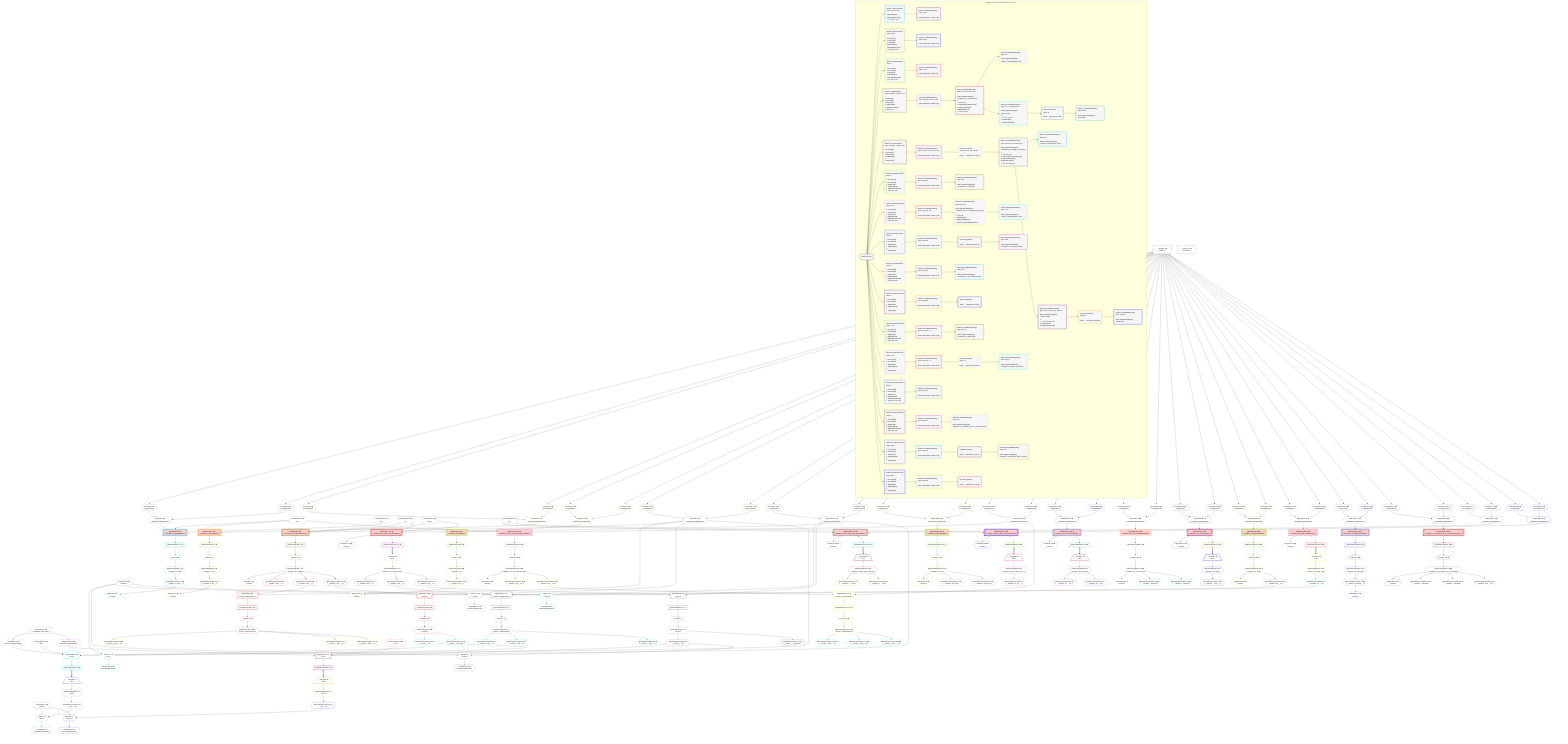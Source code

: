 %%{init: {'themeVariables': { 'fontSize': '12px'}}}%%
graph TD
    classDef path fill:#eee,stroke:#000,color:#000
    classDef plan fill:#fff,stroke-width:1px,color:#000
    classDef itemplan fill:#fff,stroke-width:2px,color:#000
    classDef unbatchedplan fill:#dff,stroke-width:1px,color:#000
    classDef sideeffectplan fill:#fcc,stroke-width:2px,color:#000
    classDef bucket fill:#f6f6f6,color:#000,stroke-width:2px,text-align:left


    %% plan dependencies
    Object13{{"Object[13∈0] ➊<br />ᐸ{pgSettings,withPgClient}ᐳ"}}:::plan
    Access11{{"Access[11∈0] ➊<br />ᐸ2.pgSettingsᐳ"}}:::plan
    Access12{{"Access[12∈0] ➊<br />ᐸ2.withPgClientᐳ"}}:::plan
    Access11 & Access12 --> Object13
    __Value2["__Value[2∈0] ➊<br />ᐸcontextᐳ"]:::plan
    __Value2 --> Access11
    __Value2 --> Access12
    __Value4["__Value[4∈0] ➊<br />ᐸrootValueᐳ"]:::plan
    Constant72{{"Constant[72∈0] ➊<br />ᐸ'people'ᐳ"}}:::plan
    Constant90{{"Constant[90∈0] ➊<br />ᐸ'posts'ᐳ"}}:::plan
    Constant291{{"Constant[291∈0] ➊<br />ᐸ10ᐳ"}}:::plan
    Constant292{{"Constant[292∈0] ➊<br />ᐸ5ᐳ"}}:::plan
    Constant293{{"Constant[293∈0] ➊<br />ᐸ1ᐳ"}}:::plan
    Constant294{{"Constant[294∈0] ➊<br />ᐸ'test'ᐳ"}}:::plan
    Constant298{{"Constant[298∈0] ➊<br />ᐸ20ᐳ"}}:::plan
    Constant299{{"Constant[299∈0] ➊<br />ᐸ[ 'PRIMARY_KEY_ASC' ]ᐳ"}}:::plan
    PgSelect10[["PgSelect[10∈1] ➊<br />ᐸmutation_in_inout(mutation)ᐳ"]]:::sideeffectplan
    Object13 & Constant291 & Constant292 --> PgSelect10
    First14{{"First[14∈1] ➊"}}:::plan
    PgSelectRows15[["PgSelectRows[15∈1] ➊"]]:::plan
    PgSelectRows15 --> First14
    PgSelect10 --> PgSelectRows15
    PgSelectSingle16{{"PgSelectSingle[16∈1] ➊<br />ᐸmutation_in_inoutᐳ"}}:::plan
    First14 --> PgSelectSingle16
    PgClassExpression17{{"PgClassExpression[17∈1] ➊<br />ᐸ__mutation_in_inout__.vᐳ"}}:::plan
    PgSelectSingle16 --> PgClassExpression17
    Object18{{"Object[18∈1] ➊<br />ᐸ{result}ᐳ"}}:::plan
    PgClassExpression17 --> Object18
    PgSelect22[["PgSelect[22∈3] ➊<br />ᐸmutation_in_out(mutation)ᐳ"]]:::sideeffectplan
    Object25{{"Object[25∈3] ➊<br />ᐸ{pgSettings,withPgClient}ᐳ"}}:::plan
    Object25 & Constant291 --> PgSelect22
    Access23{{"Access[23∈3] ➊<br />ᐸ2.pgSettingsᐳ"}}:::plan
    Access24{{"Access[24∈3] ➊<br />ᐸ2.withPgClientᐳ"}}:::plan
    Access23 & Access24 --> Object25
    __Value2 --> Access23
    __Value2 --> Access24
    First26{{"First[26∈3] ➊"}}:::plan
    PgSelectRows27[["PgSelectRows[27∈3] ➊"]]:::plan
    PgSelectRows27 --> First26
    PgSelect22 --> PgSelectRows27
    PgSelectSingle28{{"PgSelectSingle[28∈3] ➊<br />ᐸmutation_in_outᐳ"}}:::plan
    First26 --> PgSelectSingle28
    PgClassExpression29{{"PgClassExpression[29∈3] ➊<br />ᐸ__mutation_in_out__.vᐳ"}}:::plan
    PgSelectSingle28 --> PgClassExpression29
    Object30{{"Object[30∈3] ➊<br />ᐸ{result}ᐳ"}}:::plan
    PgClassExpression29 --> Object30
    Object36{{"Object[36∈5] ➊<br />ᐸ{pgSettings,withPgClient}ᐳ"}}:::plan
    Access34{{"Access[34∈5] ➊<br />ᐸ2.pgSettingsᐳ"}}:::plan
    Access35{{"Access[35∈5] ➊<br />ᐸ2.withPgClientᐳ"}}:::plan
    Access34 & Access35 --> Object36
    PgSelect33[["PgSelect[33∈5] ➊<br />ᐸmutation_out(mutation)ᐳ"]]:::sideeffectplan
    Object36 --> PgSelect33
    __Value2 --> Access34
    __Value2 --> Access35
    First37{{"First[37∈5] ➊"}}:::plan
    PgSelectRows38[["PgSelectRows[38∈5] ➊"]]:::plan
    PgSelectRows38 --> First37
    PgSelect33 --> PgSelectRows38
    PgSelectSingle39{{"PgSelectSingle[39∈5] ➊<br />ᐸmutation_outᐳ"}}:::plan
    First37 --> PgSelectSingle39
    PgClassExpression40{{"PgClassExpression[40∈5] ➊<br />ᐸ__mutation_out__.vᐳ"}}:::plan
    PgSelectSingle39 --> PgClassExpression40
    Object41{{"Object[41∈5] ➊<br />ᐸ{result}ᐳ"}}:::plan
    PgClassExpression40 --> Object41
    PgSelect46[["PgSelect[46∈7] ➊<br />ᐸmutation_out_complex(mutation)ᐳ"]]:::sideeffectplan
    Object49{{"Object[49∈7] ➊<br />ᐸ{pgSettings,withPgClient}ᐳ"}}:::plan
    Object49 & Constant293 & Constant294 --> PgSelect46
    Access47{{"Access[47∈7] ➊<br />ᐸ2.pgSettingsᐳ"}}:::plan
    Access48{{"Access[48∈7] ➊<br />ᐸ2.withPgClientᐳ"}}:::plan
    Access47 & Access48 --> Object49
    __Value2 --> Access47
    __Value2 --> Access48
    First50{{"First[50∈7] ➊"}}:::plan
    PgSelectRows51[["PgSelectRows[51∈7] ➊"]]:::plan
    PgSelectRows51 --> First50
    PgSelect46 --> PgSelectRows51
    PgSelectSingle52{{"PgSelectSingle[52∈7] ➊<br />ᐸmutation_out_complexᐳ"}}:::plan
    First50 --> PgSelectSingle52
    Object53{{"Object[53∈7] ➊<br />ᐸ{result}ᐳ"}}:::plan
    PgSelectSingle52 --> Object53
    Lambda85{{"Lambda[85∈8] ➊<br />ᐸextractList_pgSelectApplyᐳ"}}:::plan
    Constant299 --> Lambda85
    Connection84{{"Connection[84∈8] ➊<br />ᐸ80ᐳ"}}:::plan
    PgSelect56[["PgSelect[56∈9] ➊<br />ᐸfrmcdc_compoundTypeᐳ"]]:::plan
    PgClassExpression55{{"PgClassExpression[55∈9] ➊<br />ᐸ__mutation...plex__.”y”ᐳ"}}:::plan
    Object49 & PgClassExpression55 --> PgSelect56
    PgSelect67[["PgSelect[67∈9] ➊<br />ᐸpersonᐳ"]]:::plan
    PgClassExpression66{{"PgClassExpression[66∈9] ➊<br />ᐸ__mutation...plex__.”z”ᐳ"}}:::plan
    Object49 & PgClassExpression66 --> PgSelect67
    PgClassExpression54{{"PgClassExpression[54∈9] ➊<br />ᐸ__mutation...plex__.”x”ᐳ"}}:::plan
    PgSelectSingle52 --> PgClassExpression54
    PgSelectSingle52 --> PgClassExpression55
    First60{{"First[60∈9] ➊"}}:::plan
    PgSelectRows61[["PgSelectRows[61∈9] ➊"]]:::plan
    PgSelectRows61 --> First60
    PgSelect56 --> PgSelectRows61
    PgSelectSingle62{{"PgSelectSingle[62∈9] ➊<br />ᐸfrmcdc_compoundTypeᐳ"}}:::plan
    First60 --> PgSelectSingle62
    PgSelectSingle52 --> PgClassExpression66
    First69{{"First[69∈9] ➊"}}:::plan
    PgSelectRows70[["PgSelectRows[70∈9] ➊"]]:::plan
    PgSelectRows70 --> First69
    PgSelect67 --> PgSelectRows70
    PgSelectSingle71{{"PgSelectSingle[71∈9] ➊<br />ᐸpersonᐳ"}}:::plan
    First69 --> PgSelectSingle71
    PgClassExpression63{{"PgClassExpression[63∈10] ➊<br />ᐸ__frmcdc_c...type__.”a”ᐳ"}}:::plan
    PgSelectSingle62 --> PgClassExpression63
    PgClassExpression64{{"PgClassExpression[64∈10] ➊<br />ᐸ__frmcdc_c...type__.”b”ᐳ"}}:::plan
    PgSelectSingle62 --> PgClassExpression64
    PgClassExpression65{{"PgClassExpression[65∈10] ➊<br />ᐸ__frmcdc_c...type__.”c”ᐳ"}}:::plan
    PgSelectSingle62 --> PgClassExpression65
    PgSelect86[["PgSelect[86∈11] ➊<br />ᐸpostᐳ"]]:::plan
    PgClassExpression73{{"PgClassExpression[73∈11] ➊<br />ᐸ__person__.”id”ᐳ"}}:::plan
    Object49 & PgClassExpression73 & Lambda85 & Connection84 --> PgSelect86
    List74{{"List[74∈11] ➊<br />ᐸ72,73ᐳ"}}:::plan
    Constant72 & PgClassExpression73 --> List74
    PgSelectSingle71 --> PgClassExpression73
    Lambda75{{"Lambda[75∈11] ➊<br />ᐸbase64JSONEncodeᐳ"}}:::plan
    List74 --> Lambda75
    PgClassExpression76{{"PgClassExpression[76∈11] ➊<br />ᐸ__person__...full_name”ᐳ"}}:::plan
    PgSelectSingle71 --> PgClassExpression76
    PgSelectRows87[["PgSelectRows[87∈11] ➊"]]:::plan
    PgSelect86 --> PgSelectRows87
    __Item88[/"__Item[88∈12]<br />ᐸ87ᐳ"\]:::itemplan
    PgSelectRows87 ==> __Item88
    PgSelectSingle89{{"PgSelectSingle[89∈12]<br />ᐸpostᐳ"}}:::plan
    __Item88 --> PgSelectSingle89
    List92{{"List[92∈13]<br />ᐸ90,91ᐳ"}}:::plan
    PgClassExpression91{{"PgClassExpression[91∈13]<br />ᐸ__post__.”id”ᐳ"}}:::plan
    Constant90 & PgClassExpression91 --> List92
    PgSelectSingle89 --> PgClassExpression91
    Lambda93{{"Lambda[93∈13]<br />ᐸbase64JSONEncodeᐳ"}}:::plan
    List92 --> Lambda93
    PgSelect97[["PgSelect[97∈14] ➊<br />ᐸmutation_out_complex_setof(mutation)ᐳ"]]:::sideeffectplan
    Object100{{"Object[100∈14] ➊<br />ᐸ{pgSettings,withPgClient}ᐳ"}}:::plan
    Object100 & Constant293 & Constant294 --> PgSelect97
    Access98{{"Access[98∈14] ➊<br />ᐸ2.pgSettingsᐳ"}}:::plan
    Access99{{"Access[99∈14] ➊<br />ᐸ2.withPgClientᐳ"}}:::plan
    Access98 & Access99 --> Object100
    __Value2 --> Access98
    __Value2 --> Access99
    Object101{{"Object[101∈14] ➊<br />ᐸ{result}ᐳ"}}:::plan
    PgSelect97 --> Object101
    PgSelectRows102[["PgSelectRows[102∈15] ➊"]]:::plan
    PgSelect97 --> PgSelectRows102
    Lambda136{{"Lambda[136∈15] ➊<br />ᐸextractList_pgSelectApplyᐳ"}}:::plan
    Constant299 --> Lambda136
    Connection135{{"Connection[135∈15] ➊<br />ᐸ131ᐳ"}}:::plan
    __Item103[/"__Item[103∈16]<br />ᐸ102ᐳ"\]:::itemplan
    PgSelectRows102 ==> __Item103
    PgSelectSingle104{{"PgSelectSingle[104∈16]<br />ᐸmutation_out_complex_setofᐳ"}}:::plan
    __Item103 --> PgSelectSingle104
    PgSelect107[["PgSelect[107∈17]<br />ᐸfrmcdc_compoundTypeᐳ"]]:::plan
    PgClassExpression106{{"PgClassExpression[106∈17]<br />ᐸ__mutation...etof__.”y”ᐳ"}}:::plan
    Object100 & PgClassExpression106 --> PgSelect107
    PgSelect118[["PgSelect[118∈17]<br />ᐸpersonᐳ"]]:::plan
    PgClassExpression117{{"PgClassExpression[117∈17]<br />ᐸ__mutation...etof__.”z”ᐳ"}}:::plan
    Object100 & PgClassExpression117 --> PgSelect118
    PgClassExpression105{{"PgClassExpression[105∈17]<br />ᐸ__mutation...etof__.”x”ᐳ"}}:::plan
    PgSelectSingle104 --> PgClassExpression105
    PgSelectSingle104 --> PgClassExpression106
    First111{{"First[111∈17]"}}:::plan
    PgSelectRows112[["PgSelectRows[112∈17]"]]:::plan
    PgSelectRows112 --> First111
    PgSelect107 --> PgSelectRows112
    PgSelectSingle113{{"PgSelectSingle[113∈17]<br />ᐸfrmcdc_compoundTypeᐳ"}}:::plan
    First111 --> PgSelectSingle113
    PgSelectSingle104 --> PgClassExpression117
    First120{{"First[120∈17]"}}:::plan
    PgSelectRows121[["PgSelectRows[121∈17]"]]:::plan
    PgSelectRows121 --> First120
    PgSelect118 --> PgSelectRows121
    PgSelectSingle122{{"PgSelectSingle[122∈17]<br />ᐸpersonᐳ"}}:::plan
    First120 --> PgSelectSingle122
    PgClassExpression114{{"PgClassExpression[114∈18]<br />ᐸ__frmcdc_c...type__.”a”ᐳ"}}:::plan
    PgSelectSingle113 --> PgClassExpression114
    PgClassExpression115{{"PgClassExpression[115∈18]<br />ᐸ__frmcdc_c...type__.”b”ᐳ"}}:::plan
    PgSelectSingle113 --> PgClassExpression115
    PgClassExpression116{{"PgClassExpression[116∈18]<br />ᐸ__frmcdc_c...type__.”c”ᐳ"}}:::plan
    PgSelectSingle113 --> PgClassExpression116
    PgSelect137[["PgSelect[137∈19]<br />ᐸpostᐳ"]]:::plan
    PgClassExpression124{{"PgClassExpression[124∈19]<br />ᐸ__person__.”id”ᐳ"}}:::plan
    Object100 & PgClassExpression124 & Lambda136 & Connection135 --> PgSelect137
    List125{{"List[125∈19]<br />ᐸ72,124ᐳ"}}:::plan
    Constant72 & PgClassExpression124 --> List125
    PgSelectSingle122 --> PgClassExpression124
    Lambda126{{"Lambda[126∈19]<br />ᐸbase64JSONEncodeᐳ"}}:::plan
    List125 --> Lambda126
    PgClassExpression127{{"PgClassExpression[127∈19]<br />ᐸ__person__...full_name”ᐳ"}}:::plan
    PgSelectSingle122 --> PgClassExpression127
    PgSelectRows138[["PgSelectRows[138∈19]"]]:::plan
    PgSelect137 --> PgSelectRows138
    __Item139[/"__Item[139∈20]<br />ᐸ138ᐳ"\]:::itemplan
    PgSelectRows138 ==> __Item139
    PgSelectSingle140{{"PgSelectSingle[140∈20]<br />ᐸpostᐳ"}}:::plan
    __Item139 --> PgSelectSingle140
    List143{{"List[143∈21]<br />ᐸ90,142ᐳ"}}:::plan
    PgClassExpression142{{"PgClassExpression[142∈21]<br />ᐸ__post__.”id”ᐳ"}}:::plan
    Constant90 & PgClassExpression142 --> List143
    PgSelectSingle140 --> PgClassExpression142
    Lambda144{{"Lambda[144∈21]<br />ᐸbase64JSONEncodeᐳ"}}:::plan
    List143 --> Lambda144
    Object149{{"Object[149∈22] ➊<br />ᐸ{pgSettings,withPgClient}ᐳ"}}:::plan
    Access147{{"Access[147∈22] ➊<br />ᐸ2.pgSettingsᐳ"}}:::plan
    Access148{{"Access[148∈22] ➊<br />ᐸ2.withPgClientᐳ"}}:::plan
    Access147 & Access148 --> Object149
    PgSelect146[["PgSelect[146∈22] ➊<br />ᐸmutation_out_out(mutation)ᐳ"]]:::sideeffectplan
    Object149 --> PgSelect146
    __Value2 --> Access147
    __Value2 --> Access148
    First150{{"First[150∈22] ➊"}}:::plan
    PgSelectRows151[["PgSelectRows[151∈22] ➊"]]:::plan
    PgSelectRows151 --> First150
    PgSelect146 --> PgSelectRows151
    PgSelectSingle152{{"PgSelectSingle[152∈22] ➊<br />ᐸmutation_out_outᐳ"}}:::plan
    First150 --> PgSelectSingle152
    Object153{{"Object[153∈22] ➊<br />ᐸ{result}ᐳ"}}:::plan
    PgSelectSingle152 --> Object153
    PgClassExpression154{{"PgClassExpression[154∈24] ➊<br />ᐸ__mutation...first_out”ᐳ"}}:::plan
    PgSelectSingle152 --> PgClassExpression154
    PgClassExpression155{{"PgClassExpression[155∈24] ➊<br />ᐸ__mutation...econd_out”ᐳ"}}:::plan
    PgSelectSingle152 --> PgClassExpression155
    PgSelect159[["PgSelect[159∈25] ➊<br />ᐸmutation_out_out_compound_type(mutation)ᐳ"]]:::sideeffectplan
    Object162{{"Object[162∈25] ➊<br />ᐸ{pgSettings,withPgClient}ᐳ"}}:::plan
    Object162 & Constant291 --> PgSelect159
    Access160{{"Access[160∈25] ➊<br />ᐸ2.pgSettingsᐳ"}}:::plan
    Access161{{"Access[161∈25] ➊<br />ᐸ2.withPgClientᐳ"}}:::plan
    Access160 & Access161 --> Object162
    __Value2 --> Access160
    __Value2 --> Access161
    First163{{"First[163∈25] ➊"}}:::plan
    PgSelectRows164[["PgSelectRows[164∈25] ➊"]]:::plan
    PgSelectRows164 --> First163
    PgSelect159 --> PgSelectRows164
    PgSelectSingle165{{"PgSelectSingle[165∈25] ➊<br />ᐸmutation_out_out_compound_typeᐳ"}}:::plan
    First163 --> PgSelectSingle165
    Object166{{"Object[166∈25] ➊<br />ᐸ{result}ᐳ"}}:::plan
    PgSelectSingle165 --> Object166
    PgSelect169[["PgSelect[169∈27] ➊<br />ᐸfrmcdc_compoundTypeᐳ"]]:::plan
    PgClassExpression168{{"PgClassExpression[168∈27] ➊<br />ᐸ__mutation...ype__.”o2”ᐳ"}}:::plan
    Object162 & PgClassExpression168 --> PgSelect169
    PgClassExpression167{{"PgClassExpression[167∈27] ➊<br />ᐸ__mutation...ype__.”o1”ᐳ"}}:::plan
    PgSelectSingle165 --> PgClassExpression167
    PgSelectSingle165 --> PgClassExpression168
    First173{{"First[173∈27] ➊"}}:::plan
    PgSelectRows174[["PgSelectRows[174∈27] ➊"]]:::plan
    PgSelectRows174 --> First173
    PgSelect169 --> PgSelectRows174
    PgSelectSingle175{{"PgSelectSingle[175∈27] ➊<br />ᐸfrmcdc_compoundTypeᐳ"}}:::plan
    First173 --> PgSelectSingle175
    PgClassExpression176{{"PgClassExpression[176∈28] ➊<br />ᐸ__frmcdc_c...type__.”a”ᐳ"}}:::plan
    PgSelectSingle175 --> PgClassExpression176
    PgClassExpression177{{"PgClassExpression[177∈28] ➊<br />ᐸ__frmcdc_c...type__.”b”ᐳ"}}:::plan
    PgSelectSingle175 --> PgClassExpression177
    PgClassExpression178{{"PgClassExpression[178∈28] ➊<br />ᐸ__frmcdc_c...type__.”c”ᐳ"}}:::plan
    PgSelectSingle175 --> PgClassExpression178
    Object184{{"Object[184∈29] ➊<br />ᐸ{pgSettings,withPgClient}ᐳ"}}:::plan
    Access182{{"Access[182∈29] ➊<br />ᐸ2.pgSettingsᐳ"}}:::plan
    Access183{{"Access[183∈29] ➊<br />ᐸ2.withPgClientᐳ"}}:::plan
    Access182 & Access183 --> Object184
    PgSelect181[["PgSelect[181∈29] ➊<br />ᐸmutation_out_out_setof(mutation)ᐳ"]]:::sideeffectplan
    Object184 --> PgSelect181
    __Value2 --> Access182
    __Value2 --> Access183
    Object185{{"Object[185∈29] ➊<br />ᐸ{result}ᐳ"}}:::plan
    PgSelect181 --> Object185
    PgSelectRows186[["PgSelectRows[186∈30] ➊"]]:::plan
    PgSelect181 --> PgSelectRows186
    __Item187[/"__Item[187∈31]<br />ᐸ186ᐳ"\]:::itemplan
    PgSelectRows186 ==> __Item187
    PgSelectSingle188{{"PgSelectSingle[188∈31]<br />ᐸmutation_out_out_setofᐳ"}}:::plan
    __Item187 --> PgSelectSingle188
    PgClassExpression189{{"PgClassExpression[189∈32]<br />ᐸ__mutation...tof__.”o1”ᐳ"}}:::plan
    PgSelectSingle188 --> PgClassExpression189
    PgClassExpression190{{"PgClassExpression[190∈32]<br />ᐸ__mutation...tof__.”o2”ᐳ"}}:::plan
    PgSelectSingle188 --> PgClassExpression190
    Object196{{"Object[196∈33] ➊<br />ᐸ{pgSettings,withPgClient}ᐳ"}}:::plan
    Access194{{"Access[194∈33] ➊<br />ᐸ2.pgSettingsᐳ"}}:::plan
    Access195{{"Access[195∈33] ➊<br />ᐸ2.withPgClientᐳ"}}:::plan
    Access194 & Access195 --> Object196
    PgSelect193[["PgSelect[193∈33] ➊<br />ᐸmutation_out_out_unnamed(mutation)ᐳ"]]:::sideeffectplan
    Object196 --> PgSelect193
    __Value2 --> Access194
    __Value2 --> Access195
    First197{{"First[197∈33] ➊"}}:::plan
    PgSelectRows198[["PgSelectRows[198∈33] ➊"]]:::plan
    PgSelectRows198 --> First197
    PgSelect193 --> PgSelectRows198
    PgSelectSingle199{{"PgSelectSingle[199∈33] ➊<br />ᐸmutation_out_out_unnamedᐳ"}}:::plan
    First197 --> PgSelectSingle199
    Object200{{"Object[200∈33] ➊<br />ᐸ{result}ᐳ"}}:::plan
    PgSelectSingle199 --> Object200
    PgClassExpression201{{"PgClassExpression[201∈35] ➊<br />ᐸ__mutation....”column1”ᐳ"}}:::plan
    PgSelectSingle199 --> PgClassExpression201
    PgClassExpression202{{"PgClassExpression[202∈35] ➊<br />ᐸ__mutation....”column2”ᐳ"}}:::plan
    PgSelectSingle199 --> PgClassExpression202
    Object208{{"Object[208∈36] ➊<br />ᐸ{pgSettings,withPgClient}ᐳ"}}:::plan
    Access206{{"Access[206∈36] ➊<br />ᐸ2.pgSettingsᐳ"}}:::plan
    Access207{{"Access[207∈36] ➊<br />ᐸ2.withPgClientᐳ"}}:::plan
    Access206 & Access207 --> Object208
    PgSelect205[["PgSelect[205∈36] ➊<br />ᐸmutation_out_setof(mutation)ᐳ"]]:::sideeffectplan
    Object208 --> PgSelect205
    __Value2 --> Access206
    __Value2 --> Access207
    Object209{{"Object[209∈36] ➊<br />ᐸ{result}ᐳ"}}:::plan
    PgSelect205 --> Object209
    PgSelectRows210[["PgSelectRows[210∈37] ➊"]]:::plan
    PgSelect205 --> PgSelectRows210
    __Item211[/"__Item[211∈38]<br />ᐸ210ᐳ"\]:::itemplan
    PgSelectRows210 ==> __Item211
    PgSelectSingle212{{"PgSelectSingle[212∈38]<br />ᐸmutation_out_setofᐳ"}}:::plan
    __Item211 --> PgSelectSingle212
    PgClassExpression213{{"PgClassExpression[213∈38]<br />ᐸ__mutation..._setof__.vᐳ"}}:::plan
    PgSelectSingle212 --> PgClassExpression213
    Object219{{"Object[219∈39] ➊<br />ᐸ{pgSettings,withPgClient}ᐳ"}}:::plan
    Access217{{"Access[217∈39] ➊<br />ᐸ2.pgSettingsᐳ"}}:::plan
    Access218{{"Access[218∈39] ➊<br />ᐸ2.withPgClientᐳ"}}:::plan
    Access217 & Access218 --> Object219
    PgSelect216[["PgSelect[216∈39] ➊<br />ᐸmutation_out_table(mutation)ᐳ"]]:::sideeffectplan
    Object219 --> PgSelect216
    __Value2 --> Access217
    __Value2 --> Access218
    First220{{"First[220∈39] ➊"}}:::plan
    PgSelectRows221[["PgSelectRows[221∈39] ➊"]]:::plan
    PgSelectRows221 --> First220
    PgSelect216 --> PgSelectRows221
    PgSelectSingle222{{"PgSelectSingle[222∈39] ➊<br />ᐸmutation_out_tableᐳ"}}:::plan
    First220 --> PgSelectSingle222
    Object223{{"Object[223∈39] ➊<br />ᐸ{result}ᐳ"}}:::plan
    PgSelectSingle222 --> Object223
    List226{{"List[226∈41] ➊<br />ᐸ72,225ᐳ"}}:::plan
    PgClassExpression225{{"PgClassExpression[225∈41] ➊<br />ᐸ__mutation...ble__.”id”ᐳ"}}:::plan
    Constant72 & PgClassExpression225 --> List226
    PgSelectSingle222 --> PgClassExpression225
    Lambda227{{"Lambda[227∈41] ➊<br />ᐸbase64JSONEncodeᐳ"}}:::plan
    List226 --> Lambda227
    Object233{{"Object[233∈42] ➊<br />ᐸ{pgSettings,withPgClient}ᐳ"}}:::plan
    Access231{{"Access[231∈42] ➊<br />ᐸ2.pgSettingsᐳ"}}:::plan
    Access232{{"Access[232∈42] ➊<br />ᐸ2.withPgClientᐳ"}}:::plan
    Access231 & Access232 --> Object233
    PgSelect230[["PgSelect[230∈42] ➊<br />ᐸmutation_out_table_setof(mutation)ᐳ"]]:::sideeffectplan
    Object233 --> PgSelect230
    __Value2 --> Access231
    __Value2 --> Access232
    Object234{{"Object[234∈42] ➊<br />ᐸ{result}ᐳ"}}:::plan
    PgSelect230 --> Object234
    PgSelectRows235[["PgSelectRows[235∈43] ➊"]]:::plan
    PgSelect230 --> PgSelectRows235
    __Item236[/"__Item[236∈44]<br />ᐸ235ᐳ"\]:::itemplan
    PgSelectRows235 ==> __Item236
    PgSelectSingle237{{"PgSelectSingle[237∈44]<br />ᐸmutation_out_table_setofᐳ"}}:::plan
    __Item236 --> PgSelectSingle237
    List240{{"List[240∈45]<br />ᐸ72,239ᐳ"}}:::plan
    PgClassExpression239{{"PgClassExpression[239∈45]<br />ᐸ__mutation...tof__.”id”ᐳ"}}:::plan
    Constant72 & PgClassExpression239 --> List240
    PgSelectSingle237 --> PgClassExpression239
    Lambda241{{"Lambda[241∈45]<br />ᐸbase64JSONEncodeᐳ"}}:::plan
    List240 --> Lambda241
    Object247{{"Object[247∈46] ➊<br />ᐸ{pgSettings,withPgClient}ᐳ"}}:::plan
    Access245{{"Access[245∈46] ➊<br />ᐸ2.pgSettingsᐳ"}}:::plan
    Access246{{"Access[246∈46] ➊<br />ᐸ2.withPgClientᐳ"}}:::plan
    Access245 & Access246 --> Object247
    PgSelect244[["PgSelect[244∈46] ➊<br />ᐸmutation_out_unnamed(mutation)ᐳ"]]:::sideeffectplan
    Object247 --> PgSelect244
    __Value2 --> Access245
    __Value2 --> Access246
    First248{{"First[248∈46] ➊"}}:::plan
    PgSelectRows249[["PgSelectRows[249∈46] ➊"]]:::plan
    PgSelectRows249 --> First248
    PgSelect244 --> PgSelectRows249
    PgSelectSingle250{{"PgSelectSingle[250∈46] ➊<br />ᐸmutation_out_unnamedᐳ"}}:::plan
    First248 --> PgSelectSingle250
    PgClassExpression251{{"PgClassExpression[251∈46] ➊<br />ᐸ__mutation...nnamed__.vᐳ"}}:::plan
    PgSelectSingle250 --> PgClassExpression251
    Object252{{"Object[252∈46] ➊<br />ᐸ{result}ᐳ"}}:::plan
    PgClassExpression251 --> Object252
    Object258{{"Object[258∈48] ➊<br />ᐸ{pgSettings,withPgClient}ᐳ"}}:::plan
    Access256{{"Access[256∈48] ➊<br />ᐸ2.pgSettingsᐳ"}}:::plan
    Access257{{"Access[257∈48] ➊<br />ᐸ2.withPgClientᐳ"}}:::plan
    Access256 & Access257 --> Object258
    PgSelect255[["PgSelect[255∈48] ➊<br />ᐸmutation_out_unnamed_out_out_unnamed(mutation)ᐳ"]]:::sideeffectplan
    Object258 --> PgSelect255
    __Value2 --> Access256
    __Value2 --> Access257
    First259{{"First[259∈48] ➊"}}:::plan
    PgSelectRows260[["PgSelectRows[260∈48] ➊"]]:::plan
    PgSelectRows260 --> First259
    PgSelect255 --> PgSelectRows260
    PgSelectSingle261{{"PgSelectSingle[261∈48] ➊<br />ᐸmutation_out_unnamed_out_out_unnamedᐳ"}}:::plan
    First259 --> PgSelectSingle261
    Object262{{"Object[262∈48] ➊<br />ᐸ{result}ᐳ"}}:::plan
    PgSelectSingle261 --> Object262
    PgClassExpression263{{"PgClassExpression[263∈50] ➊<br />ᐸ__mutation....”column1”ᐳ"}}:::plan
    PgSelectSingle261 --> PgClassExpression263
    PgClassExpression264{{"PgClassExpression[264∈50] ➊<br />ᐸ__mutation....”column3”ᐳ"}}:::plan
    PgSelectSingle261 --> PgClassExpression264
    PgClassExpression265{{"PgClassExpression[265∈50] ➊<br />ᐸ__mutation...med__.”o2”ᐳ"}}:::plan
    PgSelectSingle261 --> PgClassExpression265
    PgSelect269[["PgSelect[269∈51] ➊<br />ᐸmutation_returns_table_multi_col(mutation)ᐳ"]]:::sideeffectplan
    Object272{{"Object[272∈51] ➊<br />ᐸ{pgSettings,withPgClient}ᐳ"}}:::plan
    Object272 & Constant298 --> PgSelect269
    Access270{{"Access[270∈51] ➊<br />ᐸ2.pgSettingsᐳ"}}:::plan
    Access271{{"Access[271∈51] ➊<br />ᐸ2.withPgClientᐳ"}}:::plan
    Access270 & Access271 --> Object272
    __Value2 --> Access270
    __Value2 --> Access271
    Object273{{"Object[273∈51] ➊<br />ᐸ{result}ᐳ"}}:::plan
    PgSelect269 --> Object273
    PgSelectRows274[["PgSelectRows[274∈52] ➊"]]:::plan
    PgSelect269 --> PgSelectRows274
    __Item275[/"__Item[275∈53]<br />ᐸ274ᐳ"\]:::itemplan
    PgSelectRows274 ==> __Item275
    PgSelectSingle276{{"PgSelectSingle[276∈53]<br />ᐸmutation_returns_table_multi_colᐳ"}}:::plan
    __Item275 --> PgSelectSingle276
    PgClassExpression277{{"PgClassExpression[277∈54]<br />ᐸ__mutation...l__.”col1”ᐳ"}}:::plan
    PgSelectSingle276 --> PgClassExpression277
    PgClassExpression278{{"PgClassExpression[278∈54]<br />ᐸ__mutation...l__.”col2”ᐳ"}}:::plan
    PgSelectSingle276 --> PgClassExpression278
    PgSelect282[["PgSelect[282∈55] ➊<br />ᐸmutation_returns_table_one_col(mutation)ᐳ"]]:::sideeffectplan
    Object285{{"Object[285∈55] ➊<br />ᐸ{pgSettings,withPgClient}ᐳ"}}:::plan
    Object285 & Constant298 --> PgSelect282
    Access283{{"Access[283∈55] ➊<br />ᐸ2.pgSettingsᐳ"}}:::plan
    Access284{{"Access[284∈55] ➊<br />ᐸ2.withPgClientᐳ"}}:::plan
    Access283 & Access284 --> Object285
    __Value2 --> Access283
    __Value2 --> Access284
    Object286{{"Object[286∈55] ➊<br />ᐸ{result}ᐳ"}}:::plan
    PgSelect282 --> Object286
    PgSelectRows287[["PgSelectRows[287∈56] ➊"]]:::plan
    PgSelect282 --> PgSelectRows287
    __Item288[/"__Item[288∈57]<br />ᐸ287ᐳ"\]:::itemplan
    PgSelectRows287 ==> __Item288
    PgSelectSingle289{{"PgSelectSingle[289∈57]<br />ᐸmutation_returns_table_one_colᐳ"}}:::plan
    __Item288 --> PgSelectSingle289
    PgClassExpression290{{"PgClassExpression[290∈57]<br />ᐸ__mutation...ne_col__.vᐳ"}}:::plan
    PgSelectSingle289 --> PgClassExpression290

    %% define steps

    subgraph "Buckets for mutations/v4/mutation-return-types"
    Bucket0("Bucket 0 (root)"):::bucket
    classDef bucket0 stroke:#696969
    class Bucket0,__Value2,__Value4,Access11,Access12,Object13,Constant72,Constant90,Constant291,Constant292,Constant293,Constant294,Constant298,Constant299 bucket0
    Bucket1("Bucket 1 (mutationField)<br />Deps: 13, 291, 292<br /><br />1: PgSelect[10]<br />2: PgSelectRows[15]<br />ᐳ: 14, 16, 17, 18"):::bucket
    classDef bucket1 stroke:#00bfff
    class Bucket1,PgSelect10,First14,PgSelectRows15,PgSelectSingle16,PgClassExpression17,Object18 bucket1
    Bucket2("Bucket 2 (nullableBoundary)<br />Deps: 18, 17<br /><br />ROOT Object{1}ᐸ{result}ᐳ[18]"):::bucket
    classDef bucket2 stroke:#7f007f
    class Bucket2 bucket2
    Bucket3("Bucket 3 (mutationField)<br />Deps: 291, 2<br /><br />1: Access[23]<br />2: Access[24]<br />3: Object[25]<br />4: PgSelect[22]<br />5: PgSelectRows[27]<br />ᐳ: 26, 28, 29, 30"):::bucket
    classDef bucket3 stroke:#ffa500
    class Bucket3,PgSelect22,Access23,Access24,Object25,First26,PgSelectRows27,PgSelectSingle28,PgClassExpression29,Object30 bucket3
    Bucket4("Bucket 4 (nullableBoundary)<br />Deps: 30, 29<br /><br />ROOT Object{3}ᐸ{result}ᐳ[30]"):::bucket
    classDef bucket4 stroke:#0000ff
    class Bucket4 bucket4
    Bucket5("Bucket 5 (mutationField)<br />Deps: 2<br /><br />1: Access[34]<br />2: Access[35]<br />3: Object[36]<br />4: PgSelect[33]<br />5: PgSelectRows[38]<br />ᐳ: 37, 39, 40, 41"):::bucket
    classDef bucket5 stroke:#7fff00
    class Bucket5,PgSelect33,Access34,Access35,Object36,First37,PgSelectRows38,PgSelectSingle39,PgClassExpression40,Object41 bucket5
    Bucket6("Bucket 6 (nullableBoundary)<br />Deps: 41, 40<br /><br />ROOT Object{5}ᐸ{result}ᐳ[41]"):::bucket
    classDef bucket6 stroke:#ff1493
    class Bucket6 bucket6
    Bucket7("Bucket 7 (mutationField)<br />Deps: 293, 294, 2, 299, 72, 90<br /><br />1: Access[47]<br />2: Access[48]<br />3: Object[49]<br />4: PgSelect[46]<br />5: PgSelectRows[51]<br />ᐳ: 50, 52, 53"):::bucket
    classDef bucket7 stroke:#808000
    class Bucket7,PgSelect46,Access47,Access48,Object49,First50,PgSelectRows51,PgSelectSingle52,Object53 bucket7
    Bucket8("Bucket 8 (nullableBoundary)<br />Deps: 299, 53, 52, 49, 72, 90<br /><br />ROOT Object{7}ᐸ{result}ᐳ[53]"):::bucket
    classDef bucket8 stroke:#dda0dd
    class Bucket8,Connection84,Lambda85 bucket8
    Bucket9("Bucket 9 (nullableBoundary)<br />Deps: 52, 49, 72, 85, 84, 90<br /><br />ROOT PgSelectSingle{7}ᐸmutation_out_complexᐳ[52]<br />1: <br />ᐳ: 54, 55, 66<br />2: PgSelect[56], PgSelect[67]<br />3: PgSelectRows[61], PgSelectRows[70]<br />ᐳ: 60, 62, 69, 71"):::bucket
    classDef bucket9 stroke:#ff0000
    class Bucket9,PgClassExpression54,PgClassExpression55,PgSelect56,First60,PgSelectRows61,PgSelectSingle62,PgClassExpression66,PgSelect67,First69,PgSelectRows70,PgSelectSingle71 bucket9
    Bucket10("Bucket 10 (nullableBoundary)<br />Deps: 62<br /><br />ROOT PgSelectSingle{9}ᐸfrmcdc_compoundTypeᐳ[62]"):::bucket
    classDef bucket10 stroke:#ffff00
    class Bucket10,PgClassExpression63,PgClassExpression64,PgClassExpression65 bucket10
    Bucket11("Bucket 11 (nullableBoundary)<br />Deps: 71, 72, 49, 85, 84, 90<br /><br />ROOT PgSelectSingle{9}ᐸpersonᐳ[71]<br />1: <br />ᐳ: 73, 76, 74, 75<br />2: PgSelect[86]<br />3: PgSelectRows[87]"):::bucket
    classDef bucket11 stroke:#00ffff
    class Bucket11,PgClassExpression73,List74,Lambda75,PgClassExpression76,PgSelect86,PgSelectRows87 bucket11
    Bucket12("Bucket 12 (listItem)<br />Deps: 90<br /><br />ROOT __Item{12}ᐸ87ᐳ[88]"):::bucket
    classDef bucket12 stroke:#4169e1
    class Bucket12,__Item88,PgSelectSingle89 bucket12
    Bucket13("Bucket 13 (nullableBoundary)<br />Deps: 89, 90<br /><br />ROOT PgSelectSingle{12}ᐸpostᐳ[89]"):::bucket
    classDef bucket13 stroke:#3cb371
    class Bucket13,PgClassExpression91,List92,Lambda93 bucket13
    Bucket14("Bucket 14 (mutationField)<br />Deps: 293, 294, 2, 299, 72, 90<br /><br />1: Access[98]<br />2: Access[99]<br />3: Object[100]<br />4: PgSelect[97]<br />5: <br />ᐳ: Object[101]"):::bucket
    classDef bucket14 stroke:#a52a2a
    class Bucket14,PgSelect97,Access98,Access99,Object100,Object101 bucket14
    Bucket15("Bucket 15 (nullableBoundary)<br />Deps: 97, 299, 101, 100, 72, 90<br /><br />ROOT Object{14}ᐸ{result}ᐳ[101]"):::bucket
    classDef bucket15 stroke:#ff00ff
    class Bucket15,PgSelectRows102,Connection135,Lambda136 bucket15
    Bucket16("Bucket 16 (listItem)<br />Deps: 100, 72, 136, 135, 90<br /><br />ROOT __Item{16}ᐸ102ᐳ[103]"):::bucket
    classDef bucket16 stroke:#f5deb3
    class Bucket16,__Item103,PgSelectSingle104 bucket16
    Bucket17("Bucket 17 (nullableBoundary)<br />Deps: 104, 100, 72, 136, 135, 90<br /><br />ROOT PgSelectSingle{16}ᐸmutation_out_complex_setofᐳ[104]<br />1: <br />ᐳ: 105, 106, 117<br />2: PgSelect[107], PgSelect[118]<br />3: PgSelectRows[112], PgSelectRows[121]<br />ᐳ: 111, 113, 120, 122"):::bucket
    classDef bucket17 stroke:#696969
    class Bucket17,PgClassExpression105,PgClassExpression106,PgSelect107,First111,PgSelectRows112,PgSelectSingle113,PgClassExpression117,PgSelect118,First120,PgSelectRows121,PgSelectSingle122 bucket17
    Bucket18("Bucket 18 (nullableBoundary)<br />Deps: 113<br /><br />ROOT PgSelectSingle{17}ᐸfrmcdc_compoundTypeᐳ[113]"):::bucket
    classDef bucket18 stroke:#00bfff
    class Bucket18,PgClassExpression114,PgClassExpression115,PgClassExpression116 bucket18
    Bucket19("Bucket 19 (nullableBoundary)<br />Deps: 122, 72, 100, 136, 135, 90<br /><br />ROOT PgSelectSingle{17}ᐸpersonᐳ[122]<br />1: <br />ᐳ: 124, 127, 125, 126<br />2: PgSelect[137]<br />3: PgSelectRows[138]"):::bucket
    classDef bucket19 stroke:#7f007f
    class Bucket19,PgClassExpression124,List125,Lambda126,PgClassExpression127,PgSelect137,PgSelectRows138 bucket19
    Bucket20("Bucket 20 (listItem)<br />Deps: 90<br /><br />ROOT __Item{20}ᐸ138ᐳ[139]"):::bucket
    classDef bucket20 stroke:#ffa500
    class Bucket20,__Item139,PgSelectSingle140 bucket20
    Bucket21("Bucket 21 (nullableBoundary)<br />Deps: 140, 90<br /><br />ROOT PgSelectSingle{20}ᐸpostᐳ[140]"):::bucket
    classDef bucket21 stroke:#0000ff
    class Bucket21,PgClassExpression142,List143,Lambda144 bucket21
    Bucket22("Bucket 22 (mutationField)<br />Deps: 2<br /><br />1: Access[147]<br />2: Access[148]<br />3: Object[149]<br />4: PgSelect[146]<br />5: PgSelectRows[151]<br />ᐳ: 150, 152, 153"):::bucket
    classDef bucket22 stroke:#7fff00
    class Bucket22,PgSelect146,Access147,Access148,Object149,First150,PgSelectRows151,PgSelectSingle152,Object153 bucket22
    Bucket23("Bucket 23 (nullableBoundary)<br />Deps: 153, 152<br /><br />ROOT Object{22}ᐸ{result}ᐳ[153]"):::bucket
    classDef bucket23 stroke:#ff1493
    class Bucket23 bucket23
    Bucket24("Bucket 24 (nullableBoundary)<br />Deps: 152<br /><br />ROOT PgSelectSingle{22}ᐸmutation_out_outᐳ[152]"):::bucket
    classDef bucket24 stroke:#808000
    class Bucket24,PgClassExpression154,PgClassExpression155 bucket24
    Bucket25("Bucket 25 (mutationField)<br />Deps: 291, 2<br /><br />1: Access[160]<br />2: Access[161]<br />3: Object[162]<br />4: PgSelect[159]<br />5: PgSelectRows[164]<br />ᐳ: 163, 165, 166"):::bucket
    classDef bucket25 stroke:#dda0dd
    class Bucket25,PgSelect159,Access160,Access161,Object162,First163,PgSelectRows164,PgSelectSingle165,Object166 bucket25
    Bucket26("Bucket 26 (nullableBoundary)<br />Deps: 166, 165, 162<br /><br />ROOT Object{25}ᐸ{result}ᐳ[166]"):::bucket
    classDef bucket26 stroke:#ff0000
    class Bucket26 bucket26
    Bucket27("Bucket 27 (nullableBoundary)<br />Deps: 165, 162<br /><br />ROOT PgSelectSingle{25}ᐸmutation_out_out_compound_typeᐳ[165]<br />1: <br />ᐳ: 167, 168<br />2: PgSelect[169]<br />3: PgSelectRows[174]<br />ᐳ: First[173], PgSelectSingle[175]"):::bucket
    classDef bucket27 stroke:#ffff00
    class Bucket27,PgClassExpression167,PgClassExpression168,PgSelect169,First173,PgSelectRows174,PgSelectSingle175 bucket27
    Bucket28("Bucket 28 (nullableBoundary)<br />Deps: 175<br /><br />ROOT PgSelectSingle{27}ᐸfrmcdc_compoundTypeᐳ[175]"):::bucket
    classDef bucket28 stroke:#00ffff
    class Bucket28,PgClassExpression176,PgClassExpression177,PgClassExpression178 bucket28
    Bucket29("Bucket 29 (mutationField)<br />Deps: 2<br /><br />1: Access[182]<br />2: Access[183]<br />3: Object[184]<br />4: PgSelect[181]<br />5: <br />ᐳ: Object[185]"):::bucket
    classDef bucket29 stroke:#4169e1
    class Bucket29,PgSelect181,Access182,Access183,Object184,Object185 bucket29
    Bucket30("Bucket 30 (nullableBoundary)<br />Deps: 181, 185<br /><br />ROOT Object{29}ᐸ{result}ᐳ[185]"):::bucket
    classDef bucket30 stroke:#3cb371
    class Bucket30,PgSelectRows186 bucket30
    Bucket31("Bucket 31 (listItem)<br /><br />ROOT __Item{31}ᐸ186ᐳ[187]"):::bucket
    classDef bucket31 stroke:#a52a2a
    class Bucket31,__Item187,PgSelectSingle188 bucket31
    Bucket32("Bucket 32 (nullableBoundary)<br />Deps: 188<br /><br />ROOT PgSelectSingle{31}ᐸmutation_out_out_setofᐳ[188]"):::bucket
    classDef bucket32 stroke:#ff00ff
    class Bucket32,PgClassExpression189,PgClassExpression190 bucket32
    Bucket33("Bucket 33 (mutationField)<br />Deps: 2<br /><br />1: Access[194]<br />2: Access[195]<br />3: Object[196]<br />4: PgSelect[193]<br />5: PgSelectRows[198]<br />ᐳ: 197, 199, 200"):::bucket
    classDef bucket33 stroke:#f5deb3
    class Bucket33,PgSelect193,Access194,Access195,Object196,First197,PgSelectRows198,PgSelectSingle199,Object200 bucket33
    Bucket34("Bucket 34 (nullableBoundary)<br />Deps: 200, 199<br /><br />ROOT Object{33}ᐸ{result}ᐳ[200]"):::bucket
    classDef bucket34 stroke:#696969
    class Bucket34 bucket34
    Bucket35("Bucket 35 (nullableBoundary)<br />Deps: 199<br /><br />ROOT PgSelectSingle{33}ᐸmutation_out_out_unnamedᐳ[199]"):::bucket
    classDef bucket35 stroke:#00bfff
    class Bucket35,PgClassExpression201,PgClassExpression202 bucket35
    Bucket36("Bucket 36 (mutationField)<br />Deps: 2<br /><br />1: Access[206]<br />2: Access[207]<br />3: Object[208]<br />4: PgSelect[205]<br />5: <br />ᐳ: Object[209]"):::bucket
    classDef bucket36 stroke:#7f007f
    class Bucket36,PgSelect205,Access206,Access207,Object208,Object209 bucket36
    Bucket37("Bucket 37 (nullableBoundary)<br />Deps: 205, 209<br /><br />ROOT Object{36}ᐸ{result}ᐳ[209]"):::bucket
    classDef bucket37 stroke:#ffa500
    class Bucket37,PgSelectRows210 bucket37
    Bucket38("Bucket 38 (listItem)<br /><br />ROOT __Item{38}ᐸ210ᐳ[211]"):::bucket
    classDef bucket38 stroke:#0000ff
    class Bucket38,__Item211,PgSelectSingle212,PgClassExpression213 bucket38
    Bucket39("Bucket 39 (mutationField)<br />Deps: 2, 72<br /><br />1: Access[217]<br />2: Access[218]<br />3: Object[219]<br />4: PgSelect[216]<br />5: PgSelectRows[221]<br />ᐳ: 220, 222, 223"):::bucket
    classDef bucket39 stroke:#7fff00
    class Bucket39,PgSelect216,Access217,Access218,Object219,First220,PgSelectRows221,PgSelectSingle222,Object223 bucket39
    Bucket40("Bucket 40 (nullableBoundary)<br />Deps: 223, 222, 72<br /><br />ROOT Object{39}ᐸ{result}ᐳ[223]"):::bucket
    classDef bucket40 stroke:#ff1493
    class Bucket40 bucket40
    Bucket41("Bucket 41 (nullableBoundary)<br />Deps: 222, 72<br /><br />ROOT PgSelectSingle{39}ᐸmutation_out_tableᐳ[222]"):::bucket
    classDef bucket41 stroke:#808000
    class Bucket41,PgClassExpression225,List226,Lambda227 bucket41
    Bucket42("Bucket 42 (mutationField)<br />Deps: 2, 72<br /><br />1: Access[231]<br />2: Access[232]<br />3: Object[233]<br />4: PgSelect[230]<br />5: <br />ᐳ: Object[234]"):::bucket
    classDef bucket42 stroke:#dda0dd
    class Bucket42,PgSelect230,Access231,Access232,Object233,Object234 bucket42
    Bucket43("Bucket 43 (nullableBoundary)<br />Deps: 230, 234, 72<br /><br />ROOT Object{42}ᐸ{result}ᐳ[234]"):::bucket
    classDef bucket43 stroke:#ff0000
    class Bucket43,PgSelectRows235 bucket43
    Bucket44("Bucket 44 (listItem)<br />Deps: 72<br /><br />ROOT __Item{44}ᐸ235ᐳ[236]"):::bucket
    classDef bucket44 stroke:#ffff00
    class Bucket44,__Item236,PgSelectSingle237 bucket44
    Bucket45("Bucket 45 (nullableBoundary)<br />Deps: 237, 72<br /><br />ROOT PgSelectSingle{44}ᐸmutation_out_table_setofᐳ[237]"):::bucket
    classDef bucket45 stroke:#00ffff
    class Bucket45,PgClassExpression239,List240,Lambda241 bucket45
    Bucket46("Bucket 46 (mutationField)<br />Deps: 2<br /><br />1: Access[245]<br />2: Access[246]<br />3: Object[247]<br />4: PgSelect[244]<br />5: PgSelectRows[249]<br />ᐳ: 248, 250, 251, 252"):::bucket
    classDef bucket46 stroke:#4169e1
    class Bucket46,PgSelect244,Access245,Access246,Object247,First248,PgSelectRows249,PgSelectSingle250,PgClassExpression251,Object252 bucket46
    Bucket47("Bucket 47 (nullableBoundary)<br />Deps: 252, 251<br /><br />ROOT Object{46}ᐸ{result}ᐳ[252]"):::bucket
    classDef bucket47 stroke:#3cb371
    class Bucket47 bucket47
    Bucket48("Bucket 48 (mutationField)<br />Deps: 2<br /><br />1: Access[256]<br />2: Access[257]<br />3: Object[258]<br />4: PgSelect[255]<br />5: PgSelectRows[260]<br />ᐳ: 259, 261, 262"):::bucket
    classDef bucket48 stroke:#a52a2a
    class Bucket48,PgSelect255,Access256,Access257,Object258,First259,PgSelectRows260,PgSelectSingle261,Object262 bucket48
    Bucket49("Bucket 49 (nullableBoundary)<br />Deps: 262, 261<br /><br />ROOT Object{48}ᐸ{result}ᐳ[262]"):::bucket
    classDef bucket49 stroke:#ff00ff
    class Bucket49 bucket49
    Bucket50("Bucket 50 (nullableBoundary)<br />Deps: 261<br /><br />ROOT PgSelectSingle{48}ᐸmutation_out_unnamed_out_out_unnamedᐳ[261]"):::bucket
    classDef bucket50 stroke:#f5deb3
    class Bucket50,PgClassExpression263,PgClassExpression264,PgClassExpression265 bucket50
    Bucket51("Bucket 51 (mutationField)<br />Deps: 298, 2<br /><br />1: Access[270]<br />2: Access[271]<br />3: Object[272]<br />4: PgSelect[269]<br />5: <br />ᐳ: Object[273]"):::bucket
    classDef bucket51 stroke:#696969
    class Bucket51,PgSelect269,Access270,Access271,Object272,Object273 bucket51
    Bucket52("Bucket 52 (nullableBoundary)<br />Deps: 269, 273<br /><br />ROOT Object{51}ᐸ{result}ᐳ[273]"):::bucket
    classDef bucket52 stroke:#00bfff
    class Bucket52,PgSelectRows274 bucket52
    Bucket53("Bucket 53 (listItem)<br /><br />ROOT __Item{53}ᐸ274ᐳ[275]"):::bucket
    classDef bucket53 stroke:#7f007f
    class Bucket53,__Item275,PgSelectSingle276 bucket53
    Bucket54("Bucket 54 (nullableBoundary)<br />Deps: 276<br /><br />ROOT PgSelectSingle{53}ᐸmutation_returns_table_multi_colᐳ[276]"):::bucket
    classDef bucket54 stroke:#ffa500
    class Bucket54,PgClassExpression277,PgClassExpression278 bucket54
    Bucket55("Bucket 55 (mutationField)<br />Deps: 298, 2<br /><br />1: Access[283]<br />2: Access[284]<br />3: Object[285]<br />4: PgSelect[282]<br />5: <br />ᐳ: Object[286]"):::bucket
    classDef bucket55 stroke:#0000ff
    class Bucket55,PgSelect282,Access283,Access284,Object285,Object286 bucket55
    Bucket56("Bucket 56 (nullableBoundary)<br />Deps: 282, 286<br /><br />ROOT Object{55}ᐸ{result}ᐳ[286]"):::bucket
    classDef bucket56 stroke:#7fff00
    class Bucket56,PgSelectRows287 bucket56
    Bucket57("Bucket 57 (listItem)<br /><br />ROOT __Item{57}ᐸ287ᐳ[288]"):::bucket
    classDef bucket57 stroke:#ff1493
    class Bucket57,__Item288,PgSelectSingle289,PgClassExpression290 bucket57
    Bucket0 --> Bucket1 & Bucket3 & Bucket5 & Bucket7 & Bucket14 & Bucket22 & Bucket25 & Bucket29 & Bucket33 & Bucket36 & Bucket39 & Bucket42 & Bucket46 & Bucket48 & Bucket51 & Bucket55
    Bucket1 --> Bucket2
    Bucket3 --> Bucket4
    Bucket5 --> Bucket6
    Bucket7 --> Bucket8
    Bucket8 --> Bucket9
    Bucket9 --> Bucket10 & Bucket11
    Bucket11 --> Bucket12
    Bucket12 --> Bucket13
    Bucket14 --> Bucket15
    Bucket15 --> Bucket16
    Bucket16 --> Bucket17
    Bucket17 --> Bucket18 & Bucket19
    Bucket19 --> Bucket20
    Bucket20 --> Bucket21
    Bucket22 --> Bucket23
    Bucket23 --> Bucket24
    Bucket25 --> Bucket26
    Bucket26 --> Bucket27
    Bucket27 --> Bucket28
    Bucket29 --> Bucket30
    Bucket30 --> Bucket31
    Bucket31 --> Bucket32
    Bucket33 --> Bucket34
    Bucket34 --> Bucket35
    Bucket36 --> Bucket37
    Bucket37 --> Bucket38
    Bucket39 --> Bucket40
    Bucket40 --> Bucket41
    Bucket42 --> Bucket43
    Bucket43 --> Bucket44
    Bucket44 --> Bucket45
    Bucket46 --> Bucket47
    Bucket48 --> Bucket49
    Bucket49 --> Bucket50
    Bucket51 --> Bucket52
    Bucket52 --> Bucket53
    Bucket53 --> Bucket54
    Bucket55 --> Bucket56
    Bucket56 --> Bucket57
    end